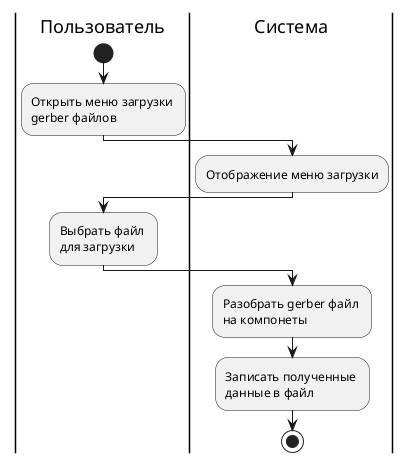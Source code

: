 @startuml load

|Пользователь|
start
:Открыть меню загрузки \ngerber файлов;

|Система|
:Отображение меню загрузки;

|Пользователь|
:Выбрать файл \nдля загрузки;

|Система|
:Разобрать gerber файл \nна компонеты;
:Записать полученные \nданные в файл;
stop

@enduml